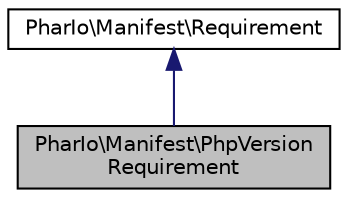 digraph "PharIo\Manifest\PhpVersionRequirement"
{
  edge [fontname="Helvetica",fontsize="10",labelfontname="Helvetica",labelfontsize="10"];
  node [fontname="Helvetica",fontsize="10",shape=record];
  Node2 [label="PharIo\\Manifest\\PhpVersion\lRequirement",height=0.2,width=0.4,color="black", fillcolor="grey75", style="filled", fontcolor="black"];
  Node3 -> Node2 [dir="back",color="midnightblue",fontsize="10",style="solid",fontname="Helvetica"];
  Node3 [label="PharIo\\Manifest\\Requirement",height=0.2,width=0.4,color="black", fillcolor="white", style="filled",URL="$interfacePharIo_1_1Manifest_1_1Requirement.html"];
}
